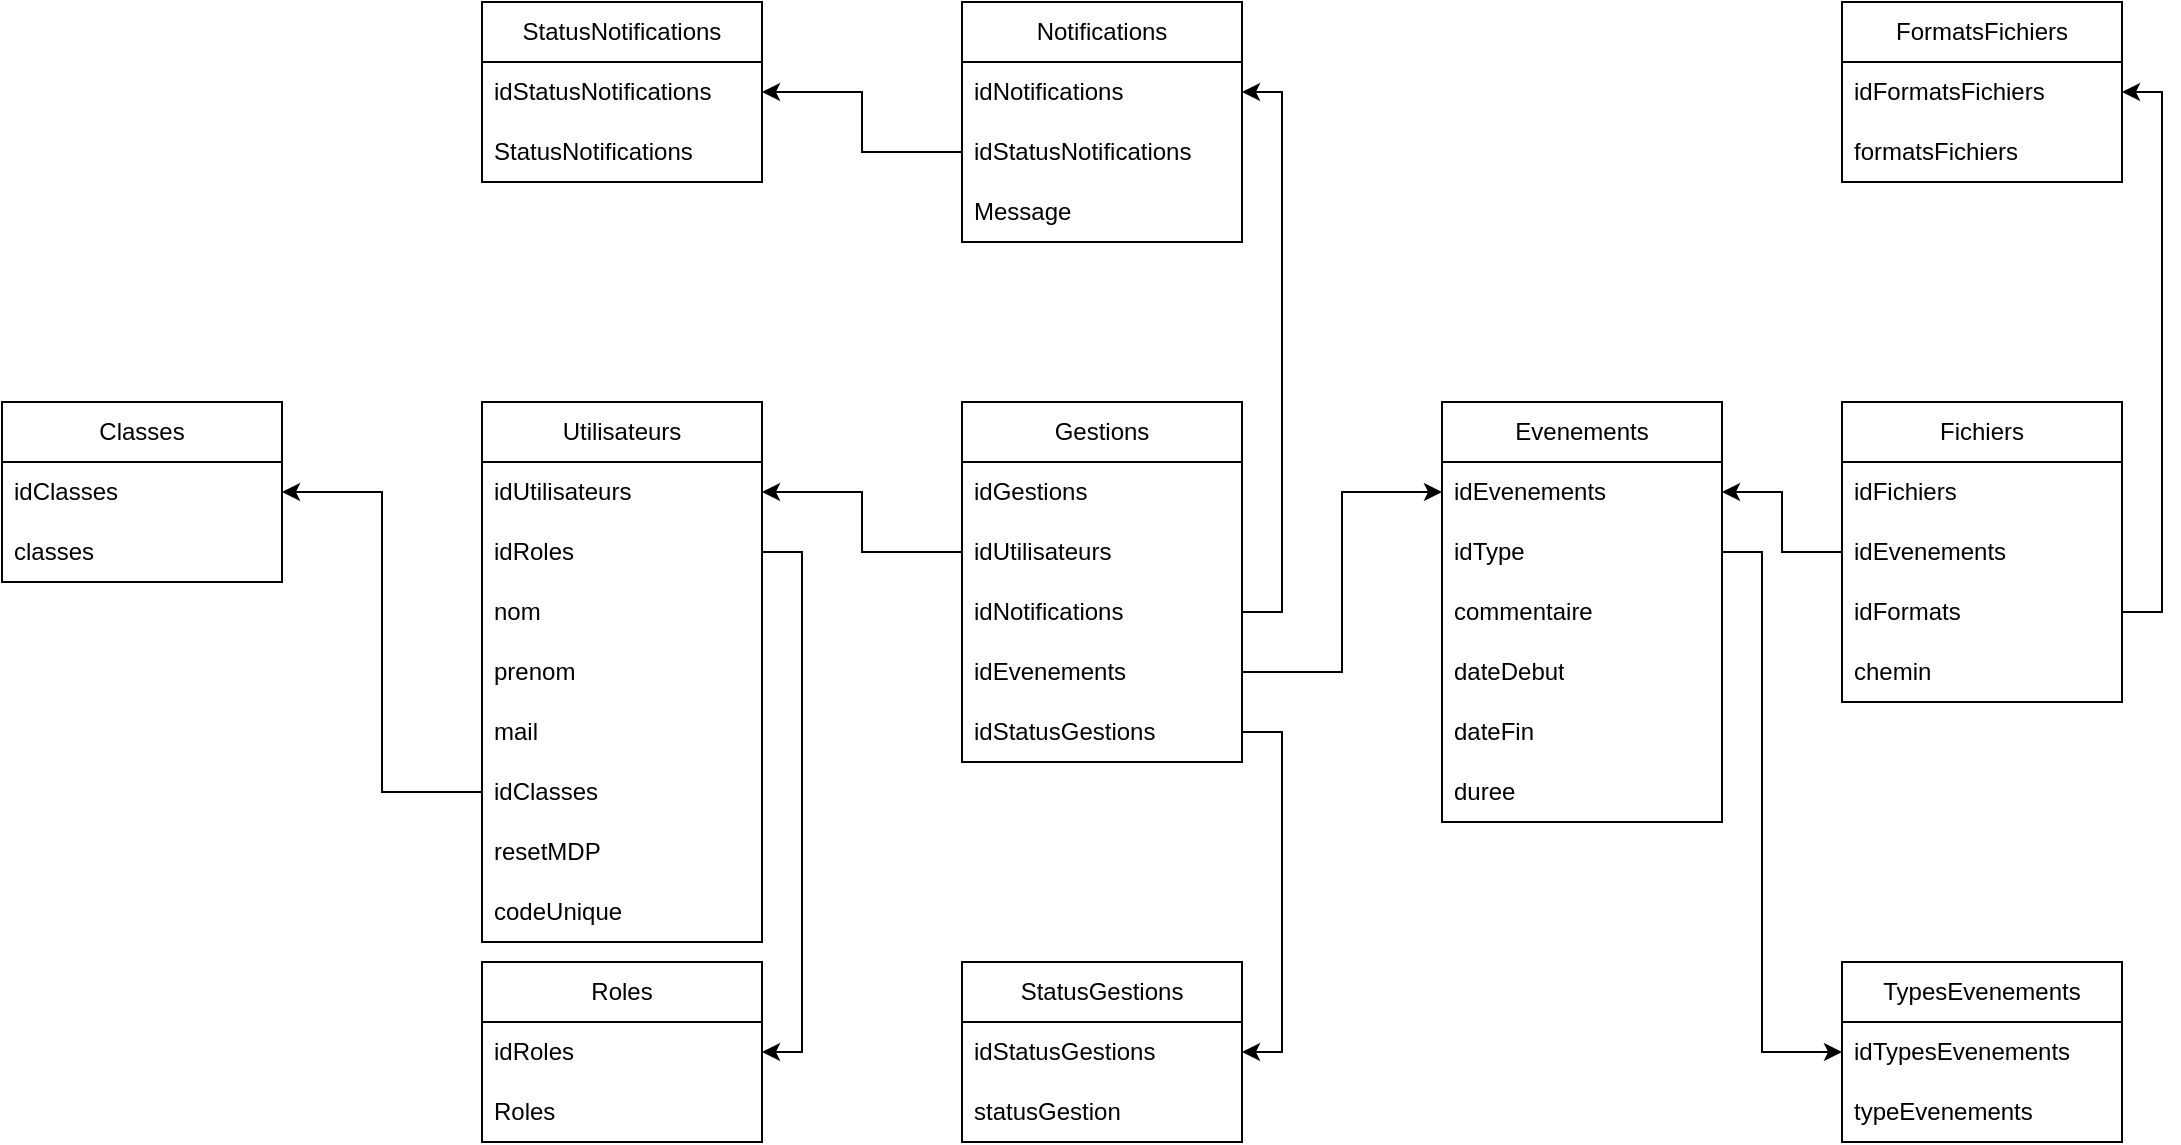 <mxfile version="24.9.1">
  <diagram name="Page-1" id="yjXFWSpu6UVN2qvh2PkB">
    <mxGraphModel dx="2261" dy="746" grid="1" gridSize="10" guides="1" tooltips="1" connect="1" arrows="1" fold="1" page="1" pageScale="1" pageWidth="827" pageHeight="1169" math="0" shadow="0">
      <root>
        <mxCell id="0" />
        <mxCell id="1" parent="0" />
        <mxCell id="1D9VaOb4pUQhyF-W-aNo-1" value="Roles" style="swimlane;fontStyle=0;childLayout=stackLayout;horizontal=1;startSize=30;horizontalStack=0;resizeParent=1;resizeParentMax=0;resizeLast=0;collapsible=1;marginBottom=0;whiteSpace=wrap;html=1;" parent="1" vertex="1">
          <mxGeometry y="480" width="140" height="90" as="geometry" />
        </mxCell>
        <mxCell id="1D9VaOb4pUQhyF-W-aNo-2" value="idRoles" style="text;strokeColor=none;fillColor=none;align=left;verticalAlign=middle;spacingLeft=4;spacingRight=4;overflow=hidden;points=[[0,0.5],[1,0.5]];portConstraint=eastwest;rotatable=0;whiteSpace=wrap;html=1;" parent="1D9VaOb4pUQhyF-W-aNo-1" vertex="1">
          <mxGeometry y="30" width="140" height="30" as="geometry" />
        </mxCell>
        <mxCell id="1D9VaOb4pUQhyF-W-aNo-3" value="Roles" style="text;strokeColor=none;fillColor=none;align=left;verticalAlign=middle;spacingLeft=4;spacingRight=4;overflow=hidden;points=[[0,0.5],[1,0.5]];portConstraint=eastwest;rotatable=0;whiteSpace=wrap;html=1;" parent="1D9VaOb4pUQhyF-W-aNo-1" vertex="1">
          <mxGeometry y="60" width="140" height="30" as="geometry" />
        </mxCell>
        <mxCell id="1D9VaOb4pUQhyF-W-aNo-5" value="Evenements" style="swimlane;fontStyle=0;childLayout=stackLayout;horizontal=1;startSize=30;horizontalStack=0;resizeParent=1;resizeParentMax=0;resizeLast=0;collapsible=1;marginBottom=0;whiteSpace=wrap;html=1;" parent="1" vertex="1">
          <mxGeometry x="480" y="200" width="140" height="210" as="geometry" />
        </mxCell>
        <mxCell id="1D9VaOb4pUQhyF-W-aNo-6" value="idEvenements" style="text;strokeColor=none;fillColor=none;align=left;verticalAlign=middle;spacingLeft=4;spacingRight=4;overflow=hidden;points=[[0,0.5],[1,0.5]];portConstraint=eastwest;rotatable=0;whiteSpace=wrap;html=1;" parent="1D9VaOb4pUQhyF-W-aNo-5" vertex="1">
          <mxGeometry y="30" width="140" height="30" as="geometry" />
        </mxCell>
        <mxCell id="1D9VaOb4pUQhyF-W-aNo-8" value="idType" style="text;strokeColor=none;fillColor=none;align=left;verticalAlign=middle;spacingLeft=4;spacingRight=4;overflow=hidden;points=[[0,0.5],[1,0.5]];portConstraint=eastwest;rotatable=0;whiteSpace=wrap;html=1;" parent="1D9VaOb4pUQhyF-W-aNo-5" vertex="1">
          <mxGeometry y="60" width="140" height="30" as="geometry" />
        </mxCell>
        <mxCell id="1D9VaOb4pUQhyF-W-aNo-48" value="commentaire" style="text;strokeColor=none;fillColor=none;align=left;verticalAlign=middle;spacingLeft=4;spacingRight=4;overflow=hidden;points=[[0,0.5],[1,0.5]];portConstraint=eastwest;rotatable=0;whiteSpace=wrap;html=1;" parent="1D9VaOb4pUQhyF-W-aNo-5" vertex="1">
          <mxGeometry y="90" width="140" height="30" as="geometry" />
        </mxCell>
        <mxCell id="1D9VaOb4pUQhyF-W-aNo-49" value="dateDebut" style="text;strokeColor=none;fillColor=none;align=left;verticalAlign=middle;spacingLeft=4;spacingRight=4;overflow=hidden;points=[[0,0.5],[1,0.5]];portConstraint=eastwest;rotatable=0;whiteSpace=wrap;html=1;" parent="1D9VaOb4pUQhyF-W-aNo-5" vertex="1">
          <mxGeometry y="120" width="140" height="30" as="geometry" />
        </mxCell>
        <mxCell id="1D9VaOb4pUQhyF-W-aNo-50" value="dateFin" style="text;strokeColor=none;fillColor=none;align=left;verticalAlign=middle;spacingLeft=4;spacingRight=4;overflow=hidden;points=[[0,0.5],[1,0.5]];portConstraint=eastwest;rotatable=0;whiteSpace=wrap;html=1;" parent="1D9VaOb4pUQhyF-W-aNo-5" vertex="1">
          <mxGeometry y="150" width="140" height="30" as="geometry" />
        </mxCell>
        <mxCell id="IgIaJUI2gl0gEPJB6hpf-5" value="duree" style="text;strokeColor=none;fillColor=none;align=left;verticalAlign=middle;spacingLeft=4;spacingRight=4;overflow=hidden;points=[[0,0.5],[1,0.5]];portConstraint=eastwest;rotatable=0;whiteSpace=wrap;html=1;" vertex="1" parent="1D9VaOb4pUQhyF-W-aNo-5">
          <mxGeometry y="180" width="140" height="30" as="geometry" />
        </mxCell>
        <mxCell id="1D9VaOb4pUQhyF-W-aNo-9" value="FormatsFichiers" style="swimlane;fontStyle=0;childLayout=stackLayout;horizontal=1;startSize=30;horizontalStack=0;resizeParent=1;resizeParentMax=0;resizeLast=0;collapsible=1;marginBottom=0;whiteSpace=wrap;html=1;" parent="1" vertex="1">
          <mxGeometry x="680" width="140" height="90" as="geometry" />
        </mxCell>
        <mxCell id="1D9VaOb4pUQhyF-W-aNo-10" value="idFormatsFichiers" style="text;strokeColor=none;fillColor=none;align=left;verticalAlign=middle;spacingLeft=4;spacingRight=4;overflow=hidden;points=[[0,0.5],[1,0.5]];portConstraint=eastwest;rotatable=0;whiteSpace=wrap;html=1;" parent="1D9VaOb4pUQhyF-W-aNo-9" vertex="1">
          <mxGeometry y="30" width="140" height="30" as="geometry" />
        </mxCell>
        <mxCell id="1D9VaOb4pUQhyF-W-aNo-11" value="formatsFichiers" style="text;strokeColor=none;fillColor=none;align=left;verticalAlign=middle;spacingLeft=4;spacingRight=4;overflow=hidden;points=[[0,0.5],[1,0.5]];portConstraint=eastwest;rotatable=0;whiteSpace=wrap;html=1;" parent="1D9VaOb4pUQhyF-W-aNo-9" vertex="1">
          <mxGeometry y="60" width="140" height="30" as="geometry" />
        </mxCell>
        <mxCell id="1D9VaOb4pUQhyF-W-aNo-13" value="Fichiers" style="swimlane;fontStyle=0;childLayout=stackLayout;horizontal=1;startSize=30;horizontalStack=0;resizeParent=1;resizeParentMax=0;resizeLast=0;collapsible=1;marginBottom=0;whiteSpace=wrap;html=1;" parent="1" vertex="1">
          <mxGeometry x="680" y="200" width="140" height="150" as="geometry" />
        </mxCell>
        <mxCell id="1D9VaOb4pUQhyF-W-aNo-14" value="idFichiers" style="text;strokeColor=none;fillColor=none;align=left;verticalAlign=middle;spacingLeft=4;spacingRight=4;overflow=hidden;points=[[0,0.5],[1,0.5]];portConstraint=eastwest;rotatable=0;whiteSpace=wrap;html=1;" parent="1D9VaOb4pUQhyF-W-aNo-13" vertex="1">
          <mxGeometry y="30" width="140" height="30" as="geometry" />
        </mxCell>
        <mxCell id="1D9VaOb4pUQhyF-W-aNo-15" value="idEvenements" style="text;strokeColor=none;fillColor=none;align=left;verticalAlign=middle;spacingLeft=4;spacingRight=4;overflow=hidden;points=[[0,0.5],[1,0.5]];portConstraint=eastwest;rotatable=0;whiteSpace=wrap;html=1;" parent="1D9VaOb4pUQhyF-W-aNo-13" vertex="1">
          <mxGeometry y="60" width="140" height="30" as="geometry" />
        </mxCell>
        <mxCell id="IgIaJUI2gl0gEPJB6hpf-1" value="idFormats" style="text;strokeColor=none;fillColor=none;align=left;verticalAlign=middle;spacingLeft=4;spacingRight=4;overflow=hidden;points=[[0,0.5],[1,0.5]];portConstraint=eastwest;rotatable=0;whiteSpace=wrap;html=1;" vertex="1" parent="1D9VaOb4pUQhyF-W-aNo-13">
          <mxGeometry y="90" width="140" height="30" as="geometry" />
        </mxCell>
        <mxCell id="1D9VaOb4pUQhyF-W-aNo-16" value="chemin" style="text;strokeColor=none;fillColor=none;align=left;verticalAlign=middle;spacingLeft=4;spacingRight=4;overflow=hidden;points=[[0,0.5],[1,0.5]];portConstraint=eastwest;rotatable=0;whiteSpace=wrap;html=1;" parent="1D9VaOb4pUQhyF-W-aNo-13" vertex="1">
          <mxGeometry y="120" width="140" height="30" as="geometry" />
        </mxCell>
        <mxCell id="1D9VaOb4pUQhyF-W-aNo-17" value="TypesEvenements" style="swimlane;fontStyle=0;childLayout=stackLayout;horizontal=1;startSize=30;horizontalStack=0;resizeParent=1;resizeParentMax=0;resizeLast=0;collapsible=1;marginBottom=0;whiteSpace=wrap;html=1;" parent="1" vertex="1">
          <mxGeometry x="680" y="480" width="140" height="90" as="geometry" />
        </mxCell>
        <mxCell id="1D9VaOb4pUQhyF-W-aNo-18" value="idTypesEvenements" style="text;strokeColor=none;fillColor=none;align=left;verticalAlign=middle;spacingLeft=4;spacingRight=4;overflow=hidden;points=[[0,0.5],[1,0.5]];portConstraint=eastwest;rotatable=0;whiteSpace=wrap;html=1;" parent="1D9VaOb4pUQhyF-W-aNo-17" vertex="1">
          <mxGeometry y="30" width="140" height="30" as="geometry" />
        </mxCell>
        <mxCell id="1D9VaOb4pUQhyF-W-aNo-19" value="typeEvenements" style="text;strokeColor=none;fillColor=none;align=left;verticalAlign=middle;spacingLeft=4;spacingRight=4;overflow=hidden;points=[[0,0.5],[1,0.5]];portConstraint=eastwest;rotatable=0;whiteSpace=wrap;html=1;" parent="1D9VaOb4pUQhyF-W-aNo-17" vertex="1">
          <mxGeometry y="60" width="140" height="30" as="geometry" />
        </mxCell>
        <mxCell id="1D9VaOb4pUQhyF-W-aNo-21" value="StatusNotifications" style="swimlane;fontStyle=0;childLayout=stackLayout;horizontal=1;startSize=30;horizontalStack=0;resizeParent=1;resizeParentMax=0;resizeLast=0;collapsible=1;marginBottom=0;whiteSpace=wrap;html=1;" parent="1" vertex="1">
          <mxGeometry width="140" height="90" as="geometry" />
        </mxCell>
        <mxCell id="1D9VaOb4pUQhyF-W-aNo-22" value="idStatusNotifications" style="text;strokeColor=none;fillColor=none;align=left;verticalAlign=middle;spacingLeft=4;spacingRight=4;overflow=hidden;points=[[0,0.5],[1,0.5]];portConstraint=eastwest;rotatable=0;whiteSpace=wrap;html=1;" parent="1D9VaOb4pUQhyF-W-aNo-21" vertex="1">
          <mxGeometry y="30" width="140" height="30" as="geometry" />
        </mxCell>
        <mxCell id="1D9VaOb4pUQhyF-W-aNo-23" value="StatusNotifications" style="text;strokeColor=none;fillColor=none;align=left;verticalAlign=middle;spacingLeft=4;spacingRight=4;overflow=hidden;points=[[0,0.5],[1,0.5]];portConstraint=eastwest;rotatable=0;whiteSpace=wrap;html=1;" parent="1D9VaOb4pUQhyF-W-aNo-21" vertex="1">
          <mxGeometry y="60" width="140" height="30" as="geometry" />
        </mxCell>
        <mxCell id="1D9VaOb4pUQhyF-W-aNo-25" value="Notifications" style="swimlane;fontStyle=0;childLayout=stackLayout;horizontal=1;startSize=30;horizontalStack=0;resizeParent=1;resizeParentMax=0;resizeLast=0;collapsible=1;marginBottom=0;whiteSpace=wrap;html=1;" parent="1" vertex="1">
          <mxGeometry x="240" width="140" height="120" as="geometry" />
        </mxCell>
        <mxCell id="1D9VaOb4pUQhyF-W-aNo-26" value="idNotifications" style="text;strokeColor=none;fillColor=none;align=left;verticalAlign=middle;spacingLeft=4;spacingRight=4;overflow=hidden;points=[[0,0.5],[1,0.5]];portConstraint=eastwest;rotatable=0;whiteSpace=wrap;html=1;" parent="1D9VaOb4pUQhyF-W-aNo-25" vertex="1">
          <mxGeometry y="30" width="140" height="30" as="geometry" />
        </mxCell>
        <mxCell id="1D9VaOb4pUQhyF-W-aNo-27" value="idStatusNotifications" style="text;strokeColor=none;fillColor=none;align=left;verticalAlign=middle;spacingLeft=4;spacingRight=4;overflow=hidden;points=[[0,0.5],[1,0.5]];portConstraint=eastwest;rotatable=0;whiteSpace=wrap;html=1;" parent="1D9VaOb4pUQhyF-W-aNo-25" vertex="1">
          <mxGeometry y="60" width="140" height="30" as="geometry" />
        </mxCell>
        <mxCell id="1D9VaOb4pUQhyF-W-aNo-28" value="Message" style="text;strokeColor=none;fillColor=none;align=left;verticalAlign=middle;spacingLeft=4;spacingRight=4;overflow=hidden;points=[[0,0.5],[1,0.5]];portConstraint=eastwest;rotatable=0;whiteSpace=wrap;html=1;" parent="1D9VaOb4pUQhyF-W-aNo-25" vertex="1">
          <mxGeometry y="90" width="140" height="30" as="geometry" />
        </mxCell>
        <mxCell id="1D9VaOb4pUQhyF-W-aNo-29" value="StatusGestions" style="swimlane;fontStyle=0;childLayout=stackLayout;horizontal=1;startSize=30;horizontalStack=0;resizeParent=1;resizeParentMax=0;resizeLast=0;collapsible=1;marginBottom=0;whiteSpace=wrap;html=1;" parent="1" vertex="1">
          <mxGeometry x="240" y="480" width="140" height="90" as="geometry" />
        </mxCell>
        <mxCell id="1D9VaOb4pUQhyF-W-aNo-30" value="idStatusGestions" style="text;strokeColor=none;fillColor=none;align=left;verticalAlign=middle;spacingLeft=4;spacingRight=4;overflow=hidden;points=[[0,0.5],[1,0.5]];portConstraint=eastwest;rotatable=0;whiteSpace=wrap;html=1;" parent="1D9VaOb4pUQhyF-W-aNo-29" vertex="1">
          <mxGeometry y="30" width="140" height="30" as="geometry" />
        </mxCell>
        <mxCell id="1D9VaOb4pUQhyF-W-aNo-31" value="statusGestion" style="text;strokeColor=none;fillColor=none;align=left;verticalAlign=middle;spacingLeft=4;spacingRight=4;overflow=hidden;points=[[0,0.5],[1,0.5]];portConstraint=eastwest;rotatable=0;whiteSpace=wrap;html=1;" parent="1D9VaOb4pUQhyF-W-aNo-29" vertex="1">
          <mxGeometry y="60" width="140" height="30" as="geometry" />
        </mxCell>
        <mxCell id="1D9VaOb4pUQhyF-W-aNo-33" value="Gestions" style="swimlane;fontStyle=0;childLayout=stackLayout;horizontal=1;startSize=30;horizontalStack=0;resizeParent=1;resizeParentMax=0;resizeLast=0;collapsible=1;marginBottom=0;whiteSpace=wrap;html=1;" parent="1" vertex="1">
          <mxGeometry x="240" y="200" width="140" height="180" as="geometry" />
        </mxCell>
        <mxCell id="1D9VaOb4pUQhyF-W-aNo-34" value="idGestions" style="text;strokeColor=none;fillColor=none;align=left;verticalAlign=middle;spacingLeft=4;spacingRight=4;overflow=hidden;points=[[0,0.5],[1,0.5]];portConstraint=eastwest;rotatable=0;whiteSpace=wrap;html=1;" parent="1D9VaOb4pUQhyF-W-aNo-33" vertex="1">
          <mxGeometry y="30" width="140" height="30" as="geometry" />
        </mxCell>
        <mxCell id="1D9VaOb4pUQhyF-W-aNo-35" value="idUtilisateurs" style="text;strokeColor=none;fillColor=none;align=left;verticalAlign=middle;spacingLeft=4;spacingRight=4;overflow=hidden;points=[[0,0.5],[1,0.5]];portConstraint=eastwest;rotatable=0;whiteSpace=wrap;html=1;" parent="1D9VaOb4pUQhyF-W-aNo-33" vertex="1">
          <mxGeometry y="60" width="140" height="30" as="geometry" />
        </mxCell>
        <mxCell id="1D9VaOb4pUQhyF-W-aNo-47" value="idNotifications" style="text;strokeColor=none;fillColor=none;align=left;verticalAlign=middle;spacingLeft=4;spacingRight=4;overflow=hidden;points=[[0,0.5],[1,0.5]];portConstraint=eastwest;rotatable=0;whiteSpace=wrap;html=1;" parent="1D9VaOb4pUQhyF-W-aNo-33" vertex="1">
          <mxGeometry y="90" width="140" height="30" as="geometry" />
        </mxCell>
        <mxCell id="1D9VaOb4pUQhyF-W-aNo-36" value="idEvenements" style="text;strokeColor=none;fillColor=none;align=left;verticalAlign=middle;spacingLeft=4;spacingRight=4;overflow=hidden;points=[[0,0.5],[1,0.5]];portConstraint=eastwest;rotatable=0;whiteSpace=wrap;html=1;" parent="1D9VaOb4pUQhyF-W-aNo-33" vertex="1">
          <mxGeometry y="120" width="140" height="30" as="geometry" />
        </mxCell>
        <mxCell id="1D9VaOb4pUQhyF-W-aNo-46" value="idStatusGestions" style="text;strokeColor=none;fillColor=none;align=left;verticalAlign=middle;spacingLeft=4;spacingRight=4;overflow=hidden;points=[[0,0.5],[1,0.5]];portConstraint=eastwest;rotatable=0;whiteSpace=wrap;html=1;" parent="1D9VaOb4pUQhyF-W-aNo-33" vertex="1">
          <mxGeometry y="150" width="140" height="30" as="geometry" />
        </mxCell>
        <mxCell id="1D9VaOb4pUQhyF-W-aNo-37" value="Utilisateurs" style="swimlane;fontStyle=0;childLayout=stackLayout;horizontal=1;startSize=30;horizontalStack=0;resizeParent=1;resizeParentMax=0;resizeLast=0;collapsible=1;marginBottom=0;whiteSpace=wrap;html=1;" parent="1" vertex="1">
          <mxGeometry y="200" width="140" height="270" as="geometry" />
        </mxCell>
        <mxCell id="1D9VaOb4pUQhyF-W-aNo-38" value="idUtilisateurs" style="text;strokeColor=none;fillColor=none;align=left;verticalAlign=middle;spacingLeft=4;spacingRight=4;overflow=hidden;points=[[0,0.5],[1,0.5]];portConstraint=eastwest;rotatable=0;whiteSpace=wrap;html=1;" parent="1D9VaOb4pUQhyF-W-aNo-37" vertex="1">
          <mxGeometry y="30" width="140" height="30" as="geometry" />
        </mxCell>
        <mxCell id="1D9VaOb4pUQhyF-W-aNo-44" value="idRoles" style="text;strokeColor=none;fillColor=none;align=left;verticalAlign=middle;spacingLeft=4;spacingRight=4;overflow=hidden;points=[[0,0.5],[1,0.5]];portConstraint=eastwest;rotatable=0;whiteSpace=wrap;html=1;" parent="1D9VaOb4pUQhyF-W-aNo-37" vertex="1">
          <mxGeometry y="60" width="140" height="30" as="geometry" />
        </mxCell>
        <mxCell id="1D9VaOb4pUQhyF-W-aNo-39" value="nom" style="text;strokeColor=none;fillColor=none;align=left;verticalAlign=middle;spacingLeft=4;spacingRight=4;overflow=hidden;points=[[0,0.5],[1,0.5]];portConstraint=eastwest;rotatable=0;whiteSpace=wrap;html=1;" parent="1D9VaOb4pUQhyF-W-aNo-37" vertex="1">
          <mxGeometry y="90" width="140" height="30" as="geometry" />
        </mxCell>
        <mxCell id="1D9VaOb4pUQhyF-W-aNo-40" value="prenom" style="text;strokeColor=none;fillColor=none;align=left;verticalAlign=middle;spacingLeft=4;spacingRight=4;overflow=hidden;points=[[0,0.5],[1,0.5]];portConstraint=eastwest;rotatable=0;whiteSpace=wrap;html=1;" parent="1D9VaOb4pUQhyF-W-aNo-37" vertex="1">
          <mxGeometry y="120" width="140" height="30" as="geometry" />
        </mxCell>
        <mxCell id="1D9VaOb4pUQhyF-W-aNo-41" value="mail" style="text;strokeColor=none;fillColor=none;align=left;verticalAlign=middle;spacingLeft=4;spacingRight=4;overflow=hidden;points=[[0,0.5],[1,0.5]];portConstraint=eastwest;rotatable=0;whiteSpace=wrap;html=1;" parent="1D9VaOb4pUQhyF-W-aNo-37" vertex="1">
          <mxGeometry y="150" width="140" height="30" as="geometry" />
        </mxCell>
        <mxCell id="1D9VaOb4pUQhyF-W-aNo-42" value="idClasses" style="text;strokeColor=none;fillColor=none;align=left;verticalAlign=middle;spacingLeft=4;spacingRight=4;overflow=hidden;points=[[0,0.5],[1,0.5]];portConstraint=eastwest;rotatable=0;whiteSpace=wrap;html=1;" parent="1D9VaOb4pUQhyF-W-aNo-37" vertex="1">
          <mxGeometry y="180" width="140" height="30" as="geometry" />
        </mxCell>
        <mxCell id="1D9VaOb4pUQhyF-W-aNo-43" value="resetMDP" style="text;strokeColor=none;fillColor=none;align=left;verticalAlign=middle;spacingLeft=4;spacingRight=4;overflow=hidden;points=[[0,0.5],[1,0.5]];portConstraint=eastwest;rotatable=0;whiteSpace=wrap;html=1;" parent="1D9VaOb4pUQhyF-W-aNo-37" vertex="1">
          <mxGeometry y="210" width="140" height="30" as="geometry" />
        </mxCell>
        <mxCell id="BZ6OtwbBwyHupF6QUDrA-6" value="codeUnique" style="text;strokeColor=none;fillColor=none;align=left;verticalAlign=middle;spacingLeft=4;spacingRight=4;overflow=hidden;points=[[0,0.5],[1,0.5]];portConstraint=eastwest;rotatable=0;whiteSpace=wrap;html=1;" parent="1D9VaOb4pUQhyF-W-aNo-37" vertex="1">
          <mxGeometry y="240" width="140" height="30" as="geometry" />
        </mxCell>
        <mxCell id="1D9VaOb4pUQhyF-W-aNo-51" style="edgeStyle=orthogonalEdgeStyle;rounded=0;orthogonalLoop=1;jettySize=auto;html=1;exitX=0;exitY=0.5;exitDx=0;exitDy=0;entryX=1;entryY=0.5;entryDx=0;entryDy=0;" parent="1" source="1D9VaOb4pUQhyF-W-aNo-35" target="1D9VaOb4pUQhyF-W-aNo-38" edge="1">
          <mxGeometry relative="1" as="geometry" />
        </mxCell>
        <mxCell id="1D9VaOb4pUQhyF-W-aNo-52" style="edgeStyle=orthogonalEdgeStyle;rounded=0;orthogonalLoop=1;jettySize=auto;html=1;exitX=1;exitY=0.5;exitDx=0;exitDy=0;entryX=0;entryY=0.5;entryDx=0;entryDy=0;" parent="1" source="1D9VaOb4pUQhyF-W-aNo-36" target="1D9VaOb4pUQhyF-W-aNo-6" edge="1">
          <mxGeometry relative="1" as="geometry" />
        </mxCell>
        <mxCell id="1D9VaOb4pUQhyF-W-aNo-55" style="edgeStyle=orthogonalEdgeStyle;rounded=0;orthogonalLoop=1;jettySize=auto;html=1;exitX=1;exitY=0.5;exitDx=0;exitDy=0;entryX=1;entryY=0.5;entryDx=0;entryDy=0;" parent="1" source="1D9VaOb4pUQhyF-W-aNo-44" target="1D9VaOb4pUQhyF-W-aNo-2" edge="1">
          <mxGeometry relative="1" as="geometry" />
        </mxCell>
        <mxCell id="1D9VaOb4pUQhyF-W-aNo-56" style="edgeStyle=orthogonalEdgeStyle;rounded=0;orthogonalLoop=1;jettySize=auto;html=1;exitX=0;exitY=0.5;exitDx=0;exitDy=0;entryX=1;entryY=0.5;entryDx=0;entryDy=0;" parent="1" source="1D9VaOb4pUQhyF-W-aNo-27" target="1D9VaOb4pUQhyF-W-aNo-22" edge="1">
          <mxGeometry relative="1" as="geometry" />
        </mxCell>
        <mxCell id="1D9VaOb4pUQhyF-W-aNo-58" style="edgeStyle=orthogonalEdgeStyle;rounded=0;orthogonalLoop=1;jettySize=auto;html=1;exitX=1;exitY=0.5;exitDx=0;exitDy=0;entryX=0;entryY=0.5;entryDx=0;entryDy=0;" parent="1" source="1D9VaOb4pUQhyF-W-aNo-8" target="1D9VaOb4pUQhyF-W-aNo-18" edge="1">
          <mxGeometry relative="1" as="geometry">
            <Array as="points">
              <mxPoint x="640" y="275" />
              <mxPoint x="640" y="525" />
            </Array>
          </mxGeometry>
        </mxCell>
        <mxCell id="1D9VaOb4pUQhyF-W-aNo-59" style="edgeStyle=orthogonalEdgeStyle;rounded=0;orthogonalLoop=1;jettySize=auto;html=1;exitX=1;exitY=0.5;exitDx=0;exitDy=0;entryX=1;entryY=0.5;entryDx=0;entryDy=0;" parent="1" source="IgIaJUI2gl0gEPJB6hpf-1" target="1D9VaOb4pUQhyF-W-aNo-10" edge="1">
          <mxGeometry relative="1" as="geometry" />
        </mxCell>
        <mxCell id="1D9VaOb4pUQhyF-W-aNo-60" style="edgeStyle=orthogonalEdgeStyle;rounded=0;orthogonalLoop=1;jettySize=auto;html=1;exitX=1;exitY=0.5;exitDx=0;exitDy=0;entryX=1;entryY=0.5;entryDx=0;entryDy=0;" parent="1" source="1D9VaOb4pUQhyF-W-aNo-47" target="1D9VaOb4pUQhyF-W-aNo-26" edge="1">
          <mxGeometry relative="1" as="geometry" />
        </mxCell>
        <mxCell id="1D9VaOb4pUQhyF-W-aNo-61" style="edgeStyle=orthogonalEdgeStyle;rounded=0;orthogonalLoop=1;jettySize=auto;html=1;exitX=1;exitY=0.5;exitDx=0;exitDy=0;entryX=1;entryY=0.5;entryDx=0;entryDy=0;" parent="1" source="1D9VaOb4pUQhyF-W-aNo-46" target="1D9VaOb4pUQhyF-W-aNo-30" edge="1">
          <mxGeometry relative="1" as="geometry" />
        </mxCell>
        <mxCell id="BZ6OtwbBwyHupF6QUDrA-1" value="Classes" style="swimlane;fontStyle=0;childLayout=stackLayout;horizontal=1;startSize=30;horizontalStack=0;resizeParent=1;resizeParentMax=0;resizeLast=0;collapsible=1;marginBottom=0;whiteSpace=wrap;html=1;" parent="1" vertex="1">
          <mxGeometry x="-240" y="200" width="140" height="90" as="geometry" />
        </mxCell>
        <mxCell id="BZ6OtwbBwyHupF6QUDrA-2" value="idClasses" style="text;strokeColor=none;fillColor=none;align=left;verticalAlign=middle;spacingLeft=4;spacingRight=4;overflow=hidden;points=[[0,0.5],[1,0.5]];portConstraint=eastwest;rotatable=0;whiteSpace=wrap;html=1;" parent="BZ6OtwbBwyHupF6QUDrA-1" vertex="1">
          <mxGeometry y="30" width="140" height="30" as="geometry" />
        </mxCell>
        <mxCell id="BZ6OtwbBwyHupF6QUDrA-3" value="classes" style="text;strokeColor=none;fillColor=none;align=left;verticalAlign=middle;spacingLeft=4;spacingRight=4;overflow=hidden;points=[[0,0.5],[1,0.5]];portConstraint=eastwest;rotatable=0;whiteSpace=wrap;html=1;" parent="BZ6OtwbBwyHupF6QUDrA-1" vertex="1">
          <mxGeometry y="60" width="140" height="30" as="geometry" />
        </mxCell>
        <mxCell id="BZ6OtwbBwyHupF6QUDrA-4" style="edgeStyle=orthogonalEdgeStyle;rounded=0;orthogonalLoop=1;jettySize=auto;html=1;exitX=0;exitY=0.5;exitDx=0;exitDy=0;entryX=1;entryY=0.5;entryDx=0;entryDy=0;" parent="1" source="1D9VaOb4pUQhyF-W-aNo-42" target="BZ6OtwbBwyHupF6QUDrA-2" edge="1">
          <mxGeometry relative="1" as="geometry" />
        </mxCell>
        <mxCell id="IgIaJUI2gl0gEPJB6hpf-3" style="edgeStyle=orthogonalEdgeStyle;rounded=0;orthogonalLoop=1;jettySize=auto;html=1;exitX=0;exitY=0.5;exitDx=0;exitDy=0;entryX=1;entryY=0.5;entryDx=0;entryDy=0;" edge="1" parent="1" source="1D9VaOb4pUQhyF-W-aNo-15" target="1D9VaOb4pUQhyF-W-aNo-6">
          <mxGeometry relative="1" as="geometry" />
        </mxCell>
      </root>
    </mxGraphModel>
  </diagram>
</mxfile>
